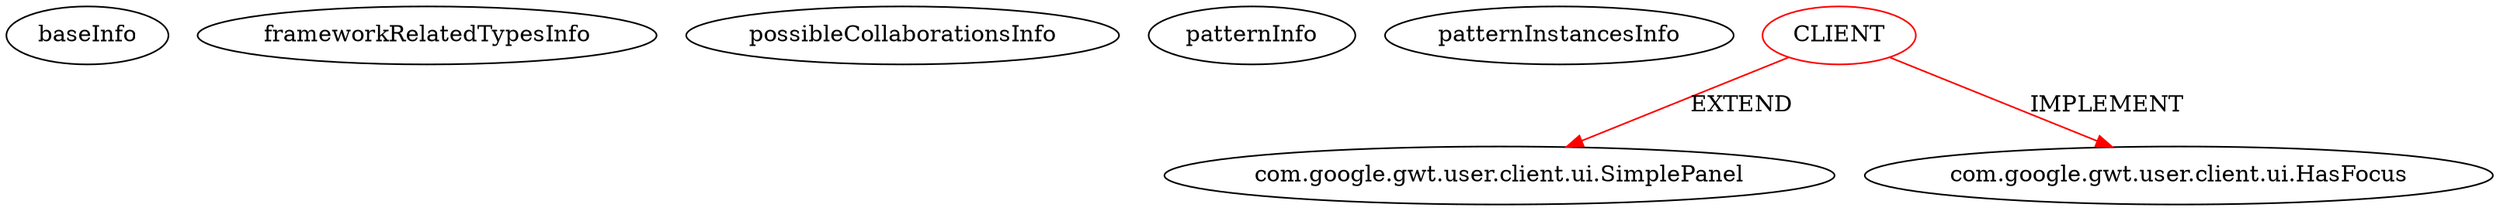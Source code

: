 digraph {
baseInfo[graphId=442,category="pattern",isAnonymous=false,possibleRelation=false]
frameworkRelatedTypesInfo[0="com.google.gwt.user.client.ui.HasFocus",1="com.google.gwt.user.client.ui.SimplePanel"]
possibleCollaborationsInfo[]
patternInfo[frequency=2.0,patternRootClient=0]
patternInstancesInfo[0="hmiguellima-ugat~/hmiguellima-ugat/ugat-master/src/org/ucp/gwt/widgets/CustomTreeItem.java~FocusableTreeItem~3027",1="jhudson8-gwt-jquery-ui~/jhudson8-gwt-jquery-ui/gwt-jquery-ui-master/core/gwt-jquery-ui-mobile/src/main/java/com/google/gwt/jquery/mobile/ui/base/AbstractFocusWidget.java~AbstractFocusWidget~3196"]
1[label="com.google.gwt.user.client.ui.SimplePanel",vertexType="FRAMEWORK_CLASS_TYPE",isFrameworkType=false]
0[label="CLIENT",vertexType="ROOT_CLIENT_CLASS_DECLARATION",isFrameworkType=false,color=red]
4[label="com.google.gwt.user.client.ui.HasFocus",vertexType="FRAMEWORK_INTERFACE_TYPE",isFrameworkType=false]
0->4[label="IMPLEMENT",color=red]
0->1[label="EXTEND",color=red]
}
